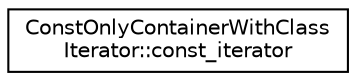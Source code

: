 digraph "Иерархия классов. Графический вид."
{
 // LATEX_PDF_SIZE
  edge [fontname="Helvetica",fontsize="10",labelfontname="Helvetica",labelfontsize="10"];
  node [fontname="Helvetica",fontsize="10",shape=record];
  rankdir="LR";
  Node0 [label="ConstOnlyContainerWithClass\lIterator::const_iterator",height=0.2,width=0.4,color="black", fillcolor="white", style="filled",URL="$structConstOnlyContainerWithClassIterator_1_1const__iterator.html",tooltip=" "];
}
